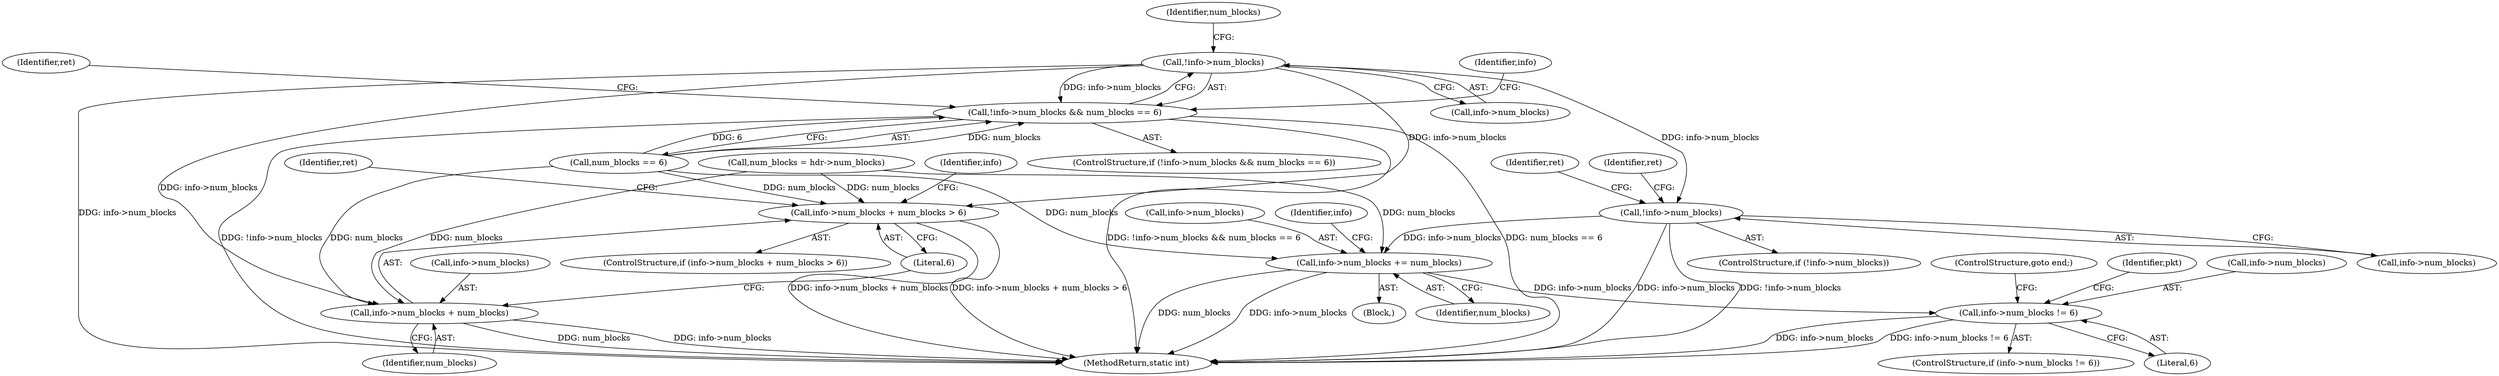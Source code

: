 digraph "0_FFmpeg_95556e27e2c1d56d9e18f5db34d6f756f3011148@pointer" {
"1000538" [label="(Call,!info->num_blocks)"];
"1000537" [label="(Call,!info->num_blocks && num_blocks == 6)"];
"1000554" [label="(Call,info->num_blocks + num_blocks > 6)"];
"1000555" [label="(Call,info->num_blocks + num_blocks)"];
"1000567" [label="(Call,!info->num_blocks)"];
"1000627" [label="(Call,info->num_blocks += num_blocks)"];
"1000654" [label="(Call,info->num_blocks != 6)"];
"1000661" [label="(Identifier,pkt)"];
"1000553" [label="(ControlStructure,if (info->num_blocks + num_blocks > 6))"];
"1000573" [label="(Identifier,ret)"];
"1000559" [label="(Identifier,num_blocks)"];
"1000556" [label="(Call,info->num_blocks)"];
"1000542" [label="(Call,num_blocks == 6)"];
"1000538" [label="(Call,!info->num_blocks)"];
"1000543" [label="(Identifier,num_blocks)"];
"1000627" [label="(Call,info->num_blocks += num_blocks)"];
"1000658" [label="(Literal,6)"];
"1000569" [label="(Identifier,info)"];
"1000560" [label="(Literal,6)"];
"1000654" [label="(Call,info->num_blocks != 6)"];
"1000537" [label="(Call,!info->num_blocks && num_blocks == 6)"];
"1000563" [label="(Identifier,ret)"];
"1000655" [label="(Call,info->num_blocks)"];
"1000590" [label="(Block,)"];
"1000631" [label="(Identifier,num_blocks)"];
"1000628" [label="(Call,info->num_blocks)"];
"1000536" [label="(ControlStructure,if (!info->num_blocks && num_blocks == 6))"];
"1000557" [label="(Identifier,info)"];
"1000594" [label="(Identifier,ret)"];
"1000635" [label="(Identifier,info)"];
"1000568" [label="(Call,info->num_blocks)"];
"1000566" [label="(ControlStructure,if (!info->num_blocks))"];
"1000555" [label="(Call,info->num_blocks + num_blocks)"];
"1000659" [label="(ControlStructure,goto end;)"];
"1000567" [label="(Call,!info->num_blocks)"];
"1000653" [label="(ControlStructure,if (info->num_blocks != 6))"];
"1000554" [label="(Call,info->num_blocks + num_blocks > 6)"];
"1000547" [label="(Identifier,ret)"];
"1000191" [label="(Call,num_blocks = hdr->num_blocks)"];
"1000683" [label="(MethodReturn,static int)"];
"1000539" [label="(Call,info->num_blocks)"];
"1000538" -> "1000537"  [label="AST: "];
"1000538" -> "1000539"  [label="CFG: "];
"1000539" -> "1000538"  [label="AST: "];
"1000543" -> "1000538"  [label="CFG: "];
"1000537" -> "1000538"  [label="CFG: "];
"1000538" -> "1000683"  [label="DDG: info->num_blocks"];
"1000538" -> "1000537"  [label="DDG: info->num_blocks"];
"1000538" -> "1000554"  [label="DDG: info->num_blocks"];
"1000538" -> "1000555"  [label="DDG: info->num_blocks"];
"1000538" -> "1000567"  [label="DDG: info->num_blocks"];
"1000537" -> "1000536"  [label="AST: "];
"1000537" -> "1000542"  [label="CFG: "];
"1000542" -> "1000537"  [label="AST: "];
"1000547" -> "1000537"  [label="CFG: "];
"1000557" -> "1000537"  [label="CFG: "];
"1000537" -> "1000683"  [label="DDG: num_blocks == 6"];
"1000537" -> "1000683"  [label="DDG: !info->num_blocks"];
"1000537" -> "1000683"  [label="DDG: !info->num_blocks && num_blocks == 6"];
"1000542" -> "1000537"  [label="DDG: num_blocks"];
"1000542" -> "1000537"  [label="DDG: 6"];
"1000554" -> "1000553"  [label="AST: "];
"1000554" -> "1000560"  [label="CFG: "];
"1000555" -> "1000554"  [label="AST: "];
"1000560" -> "1000554"  [label="AST: "];
"1000563" -> "1000554"  [label="CFG: "];
"1000569" -> "1000554"  [label="CFG: "];
"1000554" -> "1000683"  [label="DDG: info->num_blocks + num_blocks > 6"];
"1000554" -> "1000683"  [label="DDG: info->num_blocks + num_blocks"];
"1000542" -> "1000554"  [label="DDG: num_blocks"];
"1000191" -> "1000554"  [label="DDG: num_blocks"];
"1000555" -> "1000559"  [label="CFG: "];
"1000556" -> "1000555"  [label="AST: "];
"1000559" -> "1000555"  [label="AST: "];
"1000560" -> "1000555"  [label="CFG: "];
"1000555" -> "1000683"  [label="DDG: info->num_blocks"];
"1000555" -> "1000683"  [label="DDG: num_blocks"];
"1000542" -> "1000555"  [label="DDG: num_blocks"];
"1000191" -> "1000555"  [label="DDG: num_blocks"];
"1000567" -> "1000566"  [label="AST: "];
"1000567" -> "1000568"  [label="CFG: "];
"1000568" -> "1000567"  [label="AST: "];
"1000573" -> "1000567"  [label="CFG: "];
"1000594" -> "1000567"  [label="CFG: "];
"1000567" -> "1000683"  [label="DDG: info->num_blocks"];
"1000567" -> "1000683"  [label="DDG: !info->num_blocks"];
"1000567" -> "1000627"  [label="DDG: info->num_blocks"];
"1000627" -> "1000590"  [label="AST: "];
"1000627" -> "1000631"  [label="CFG: "];
"1000628" -> "1000627"  [label="AST: "];
"1000631" -> "1000627"  [label="AST: "];
"1000635" -> "1000627"  [label="CFG: "];
"1000627" -> "1000683"  [label="DDG: num_blocks"];
"1000627" -> "1000683"  [label="DDG: info->num_blocks"];
"1000542" -> "1000627"  [label="DDG: num_blocks"];
"1000191" -> "1000627"  [label="DDG: num_blocks"];
"1000627" -> "1000654"  [label="DDG: info->num_blocks"];
"1000654" -> "1000653"  [label="AST: "];
"1000654" -> "1000658"  [label="CFG: "];
"1000655" -> "1000654"  [label="AST: "];
"1000658" -> "1000654"  [label="AST: "];
"1000659" -> "1000654"  [label="CFG: "];
"1000661" -> "1000654"  [label="CFG: "];
"1000654" -> "1000683"  [label="DDG: info->num_blocks"];
"1000654" -> "1000683"  [label="DDG: info->num_blocks != 6"];
}
